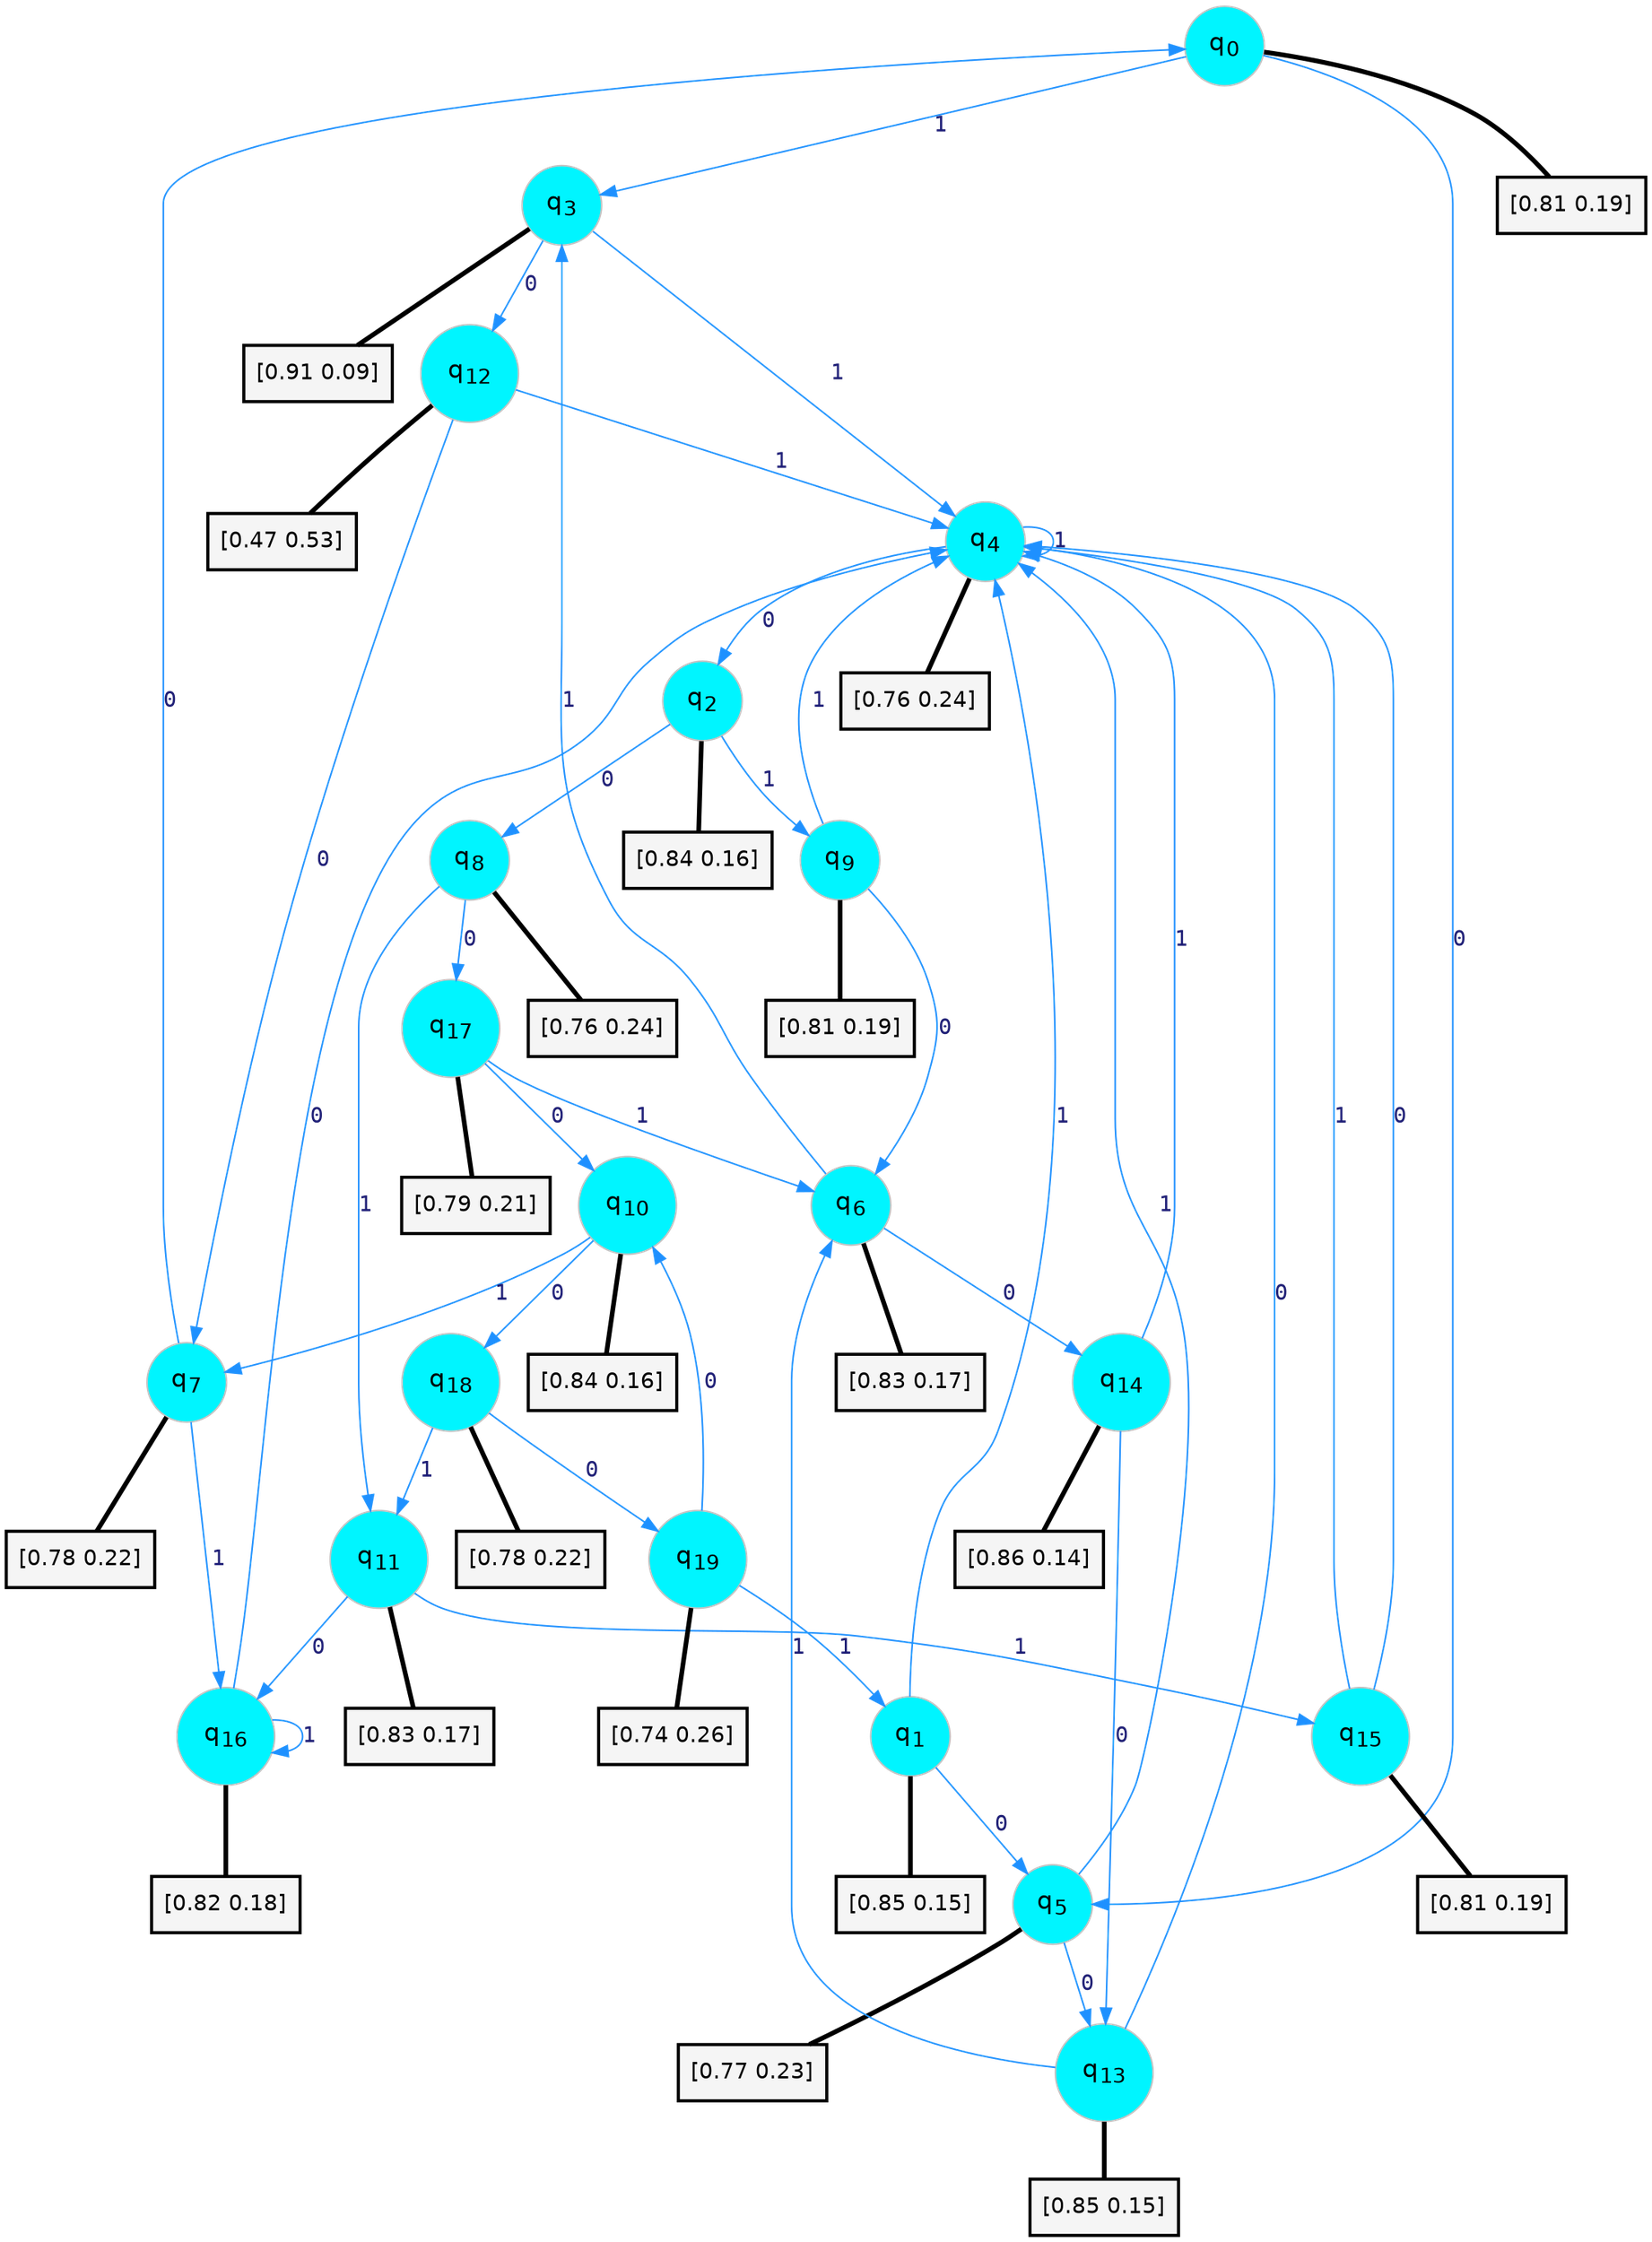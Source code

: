 digraph G {
graph [
bgcolor=transparent, dpi=300, rankdir=TD, size="40,25"];
node [
color=gray, fillcolor=turquoise1, fontcolor=black, fontname=Helvetica, fontsize=16, fontweight=bold, shape=circle, style=filled];
edge [
arrowsize=1, color=dodgerblue1, fontcolor=midnightblue, fontname=courier, fontweight=bold, penwidth=1, style=solid, weight=20];
0[label=<q<SUB>0</SUB>>];
1[label=<q<SUB>1</SUB>>];
2[label=<q<SUB>2</SUB>>];
3[label=<q<SUB>3</SUB>>];
4[label=<q<SUB>4</SUB>>];
5[label=<q<SUB>5</SUB>>];
6[label=<q<SUB>6</SUB>>];
7[label=<q<SUB>7</SUB>>];
8[label=<q<SUB>8</SUB>>];
9[label=<q<SUB>9</SUB>>];
10[label=<q<SUB>10</SUB>>];
11[label=<q<SUB>11</SUB>>];
12[label=<q<SUB>12</SUB>>];
13[label=<q<SUB>13</SUB>>];
14[label=<q<SUB>14</SUB>>];
15[label=<q<SUB>15</SUB>>];
16[label=<q<SUB>16</SUB>>];
17[label=<q<SUB>17</SUB>>];
18[label=<q<SUB>18</SUB>>];
19[label=<q<SUB>19</SUB>>];
20[label="[0.81 0.19]", shape=box,fontcolor=black, fontname=Helvetica, fontsize=14, penwidth=2, fillcolor=whitesmoke,color=black];
21[label="[0.85 0.15]", shape=box,fontcolor=black, fontname=Helvetica, fontsize=14, penwidth=2, fillcolor=whitesmoke,color=black];
22[label="[0.84 0.16]", shape=box,fontcolor=black, fontname=Helvetica, fontsize=14, penwidth=2, fillcolor=whitesmoke,color=black];
23[label="[0.91 0.09]", shape=box,fontcolor=black, fontname=Helvetica, fontsize=14, penwidth=2, fillcolor=whitesmoke,color=black];
24[label="[0.76 0.24]", shape=box,fontcolor=black, fontname=Helvetica, fontsize=14, penwidth=2, fillcolor=whitesmoke,color=black];
25[label="[0.77 0.23]", shape=box,fontcolor=black, fontname=Helvetica, fontsize=14, penwidth=2, fillcolor=whitesmoke,color=black];
26[label="[0.83 0.17]", shape=box,fontcolor=black, fontname=Helvetica, fontsize=14, penwidth=2, fillcolor=whitesmoke,color=black];
27[label="[0.78 0.22]", shape=box,fontcolor=black, fontname=Helvetica, fontsize=14, penwidth=2, fillcolor=whitesmoke,color=black];
28[label="[0.76 0.24]", shape=box,fontcolor=black, fontname=Helvetica, fontsize=14, penwidth=2, fillcolor=whitesmoke,color=black];
29[label="[0.81 0.19]", shape=box,fontcolor=black, fontname=Helvetica, fontsize=14, penwidth=2, fillcolor=whitesmoke,color=black];
30[label="[0.84 0.16]", shape=box,fontcolor=black, fontname=Helvetica, fontsize=14, penwidth=2, fillcolor=whitesmoke,color=black];
31[label="[0.83 0.17]", shape=box,fontcolor=black, fontname=Helvetica, fontsize=14, penwidth=2, fillcolor=whitesmoke,color=black];
32[label="[0.47 0.53]", shape=box,fontcolor=black, fontname=Helvetica, fontsize=14, penwidth=2, fillcolor=whitesmoke,color=black];
33[label="[0.85 0.15]", shape=box,fontcolor=black, fontname=Helvetica, fontsize=14, penwidth=2, fillcolor=whitesmoke,color=black];
34[label="[0.86 0.14]", shape=box,fontcolor=black, fontname=Helvetica, fontsize=14, penwidth=2, fillcolor=whitesmoke,color=black];
35[label="[0.81 0.19]", shape=box,fontcolor=black, fontname=Helvetica, fontsize=14, penwidth=2, fillcolor=whitesmoke,color=black];
36[label="[0.82 0.18]", shape=box,fontcolor=black, fontname=Helvetica, fontsize=14, penwidth=2, fillcolor=whitesmoke,color=black];
37[label="[0.79 0.21]", shape=box,fontcolor=black, fontname=Helvetica, fontsize=14, penwidth=2, fillcolor=whitesmoke,color=black];
38[label="[0.78 0.22]", shape=box,fontcolor=black, fontname=Helvetica, fontsize=14, penwidth=2, fillcolor=whitesmoke,color=black];
39[label="[0.74 0.26]", shape=box,fontcolor=black, fontname=Helvetica, fontsize=14, penwidth=2, fillcolor=whitesmoke,color=black];
0->5 [label=0];
0->3 [label=1];
0->20 [arrowhead=none, penwidth=3,color=black];
1->5 [label=0];
1->4 [label=1];
1->21 [arrowhead=none, penwidth=3,color=black];
2->8 [label=0];
2->9 [label=1];
2->22 [arrowhead=none, penwidth=3,color=black];
3->12 [label=0];
3->4 [label=1];
3->23 [arrowhead=none, penwidth=3,color=black];
4->2 [label=0];
4->4 [label=1];
4->24 [arrowhead=none, penwidth=3,color=black];
5->13 [label=0];
5->4 [label=1];
5->25 [arrowhead=none, penwidth=3,color=black];
6->14 [label=0];
6->3 [label=1];
6->26 [arrowhead=none, penwidth=3,color=black];
7->0 [label=0];
7->16 [label=1];
7->27 [arrowhead=none, penwidth=3,color=black];
8->17 [label=0];
8->11 [label=1];
8->28 [arrowhead=none, penwidth=3,color=black];
9->6 [label=0];
9->4 [label=1];
9->29 [arrowhead=none, penwidth=3,color=black];
10->18 [label=0];
10->7 [label=1];
10->30 [arrowhead=none, penwidth=3,color=black];
11->16 [label=0];
11->15 [label=1];
11->31 [arrowhead=none, penwidth=3,color=black];
12->7 [label=0];
12->4 [label=1];
12->32 [arrowhead=none, penwidth=3,color=black];
13->4 [label=0];
13->6 [label=1];
13->33 [arrowhead=none, penwidth=3,color=black];
14->13 [label=0];
14->4 [label=1];
14->34 [arrowhead=none, penwidth=3,color=black];
15->4 [label=0];
15->4 [label=1];
15->35 [arrowhead=none, penwidth=3,color=black];
16->4 [label=0];
16->16 [label=1];
16->36 [arrowhead=none, penwidth=3,color=black];
17->10 [label=0];
17->6 [label=1];
17->37 [arrowhead=none, penwidth=3,color=black];
18->19 [label=0];
18->11 [label=1];
18->38 [arrowhead=none, penwidth=3,color=black];
19->10 [label=0];
19->1 [label=1];
19->39 [arrowhead=none, penwidth=3,color=black];
}
